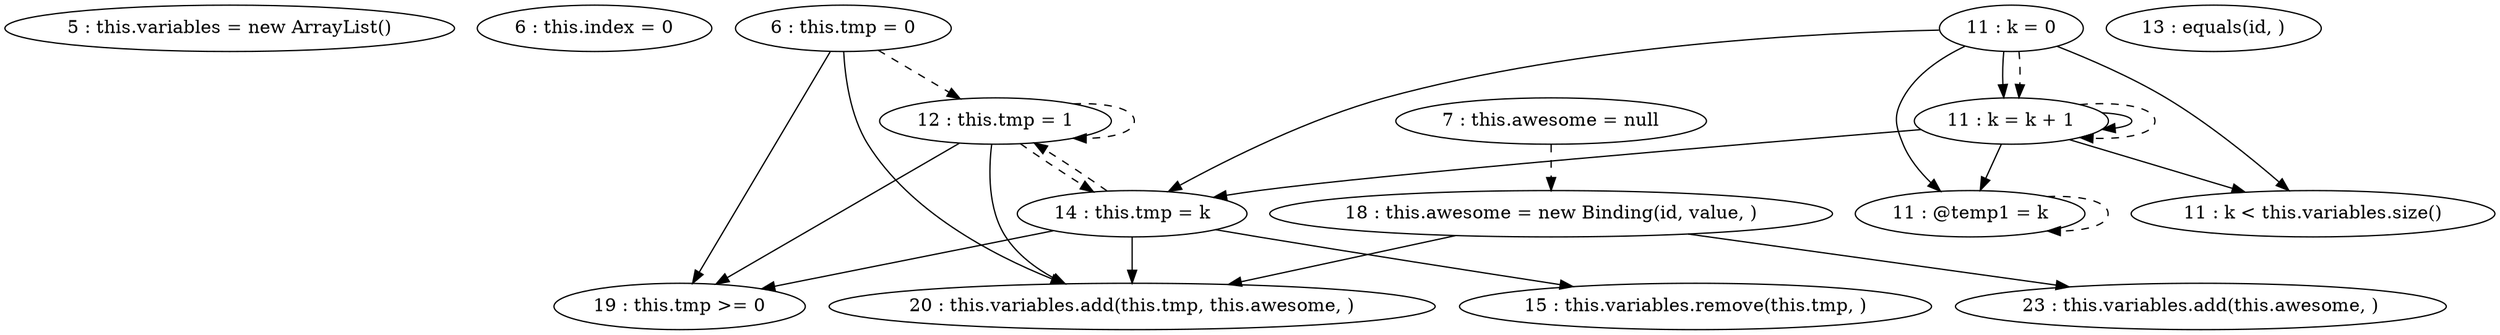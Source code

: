 digraph G {
"5 : this.variables = new ArrayList()"
"6 : this.index = 0"
"6 : this.tmp = 0"
"6 : this.tmp = 0" -> "19 : this.tmp >= 0"
"6 : this.tmp = 0" -> "20 : this.variables.add(this.tmp, this.awesome, )"
"6 : this.tmp = 0" -> "12 : this.tmp = 1" [style=dashed]
"7 : this.awesome = null"
"7 : this.awesome = null" -> "18 : this.awesome = new Binding(id, value, )" [style=dashed]
"11 : k = 0"
"11 : k = 0" -> "11 : @temp1 = k"
"11 : k = 0" -> "11 : k = k + 1"
"11 : k = 0" -> "14 : this.tmp = k"
"11 : k = 0" -> "11 : k < this.variables.size()"
"11 : k = 0" -> "11 : k = k + 1" [style=dashed]
"11 : k < this.variables.size()"
"12 : this.tmp = 1"
"12 : this.tmp = 1" -> "19 : this.tmp >= 0"
"12 : this.tmp = 1" -> "20 : this.variables.add(this.tmp, this.awesome, )"
"12 : this.tmp = 1" -> "12 : this.tmp = 1" [style=dashed]
"12 : this.tmp = 1" -> "14 : this.tmp = k" [style=dashed]
"13 : equals(id, )"
"18 : this.awesome = new Binding(id, value, )"
"18 : this.awesome = new Binding(id, value, )" -> "20 : this.variables.add(this.tmp, this.awesome, )"
"18 : this.awesome = new Binding(id, value, )" -> "23 : this.variables.add(this.awesome, )"
"19 : this.tmp >= 0"
"14 : this.tmp = k"
"14 : this.tmp = k" -> "19 : this.tmp >= 0"
"14 : this.tmp = k" -> "20 : this.variables.add(this.tmp, this.awesome, )"
"14 : this.tmp = k" -> "15 : this.variables.remove(this.tmp, )"
"14 : this.tmp = k" -> "12 : this.tmp = 1" [style=dashed]
"15 : this.variables.remove(this.tmp, )"
"11 : @temp1 = k"
"11 : @temp1 = k" -> "11 : @temp1 = k" [style=dashed]
"11 : k = k + 1"
"11 : k = k + 1" -> "11 : @temp1 = k"
"11 : k = k + 1" -> "11 : k = k + 1"
"11 : k = k + 1" -> "14 : this.tmp = k"
"11 : k = k + 1" -> "11 : k < this.variables.size()"
"11 : k = k + 1" -> "11 : k = k + 1" [style=dashed]
"20 : this.variables.add(this.tmp, this.awesome, )"
"23 : this.variables.add(this.awesome, )"
}